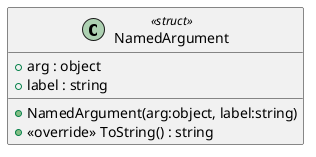 @startuml
class NamedArgument <<struct>> {
    + arg : object
    + label : string
    + NamedArgument(arg:object, label:string)
    + <<override>> ToString() : string
}
@enduml
